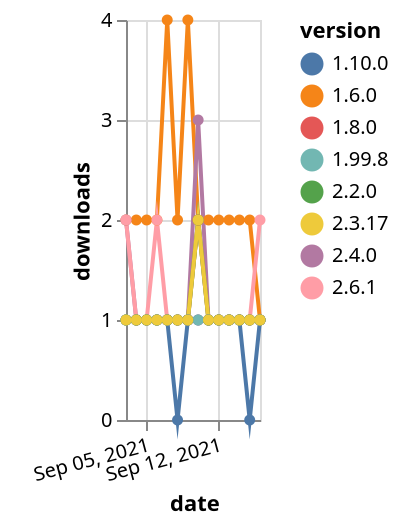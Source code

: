{"$schema": "https://vega.github.io/schema/vega-lite/v5.json", "description": "A simple bar chart with embedded data.", "data": {"values": [{"date": "2021-09-03", "total": 2393, "delta": 2, "version": "1.6.0"}, {"date": "2021-09-04", "total": 2395, "delta": 2, "version": "1.6.0"}, {"date": "2021-09-05", "total": 2397, "delta": 2, "version": "1.6.0"}, {"date": "2021-09-06", "total": 2399, "delta": 2, "version": "1.6.0"}, {"date": "2021-09-07", "total": 2403, "delta": 4, "version": "1.6.0"}, {"date": "2021-09-08", "total": 2405, "delta": 2, "version": "1.6.0"}, {"date": "2021-09-09", "total": 2409, "delta": 4, "version": "1.6.0"}, {"date": "2021-09-10", "total": 2411, "delta": 2, "version": "1.6.0"}, {"date": "2021-09-11", "total": 2413, "delta": 2, "version": "1.6.0"}, {"date": "2021-09-12", "total": 2415, "delta": 2, "version": "1.6.0"}, {"date": "2021-09-13", "total": 2417, "delta": 2, "version": "1.6.0"}, {"date": "2021-09-14", "total": 2419, "delta": 2, "version": "1.6.0"}, {"date": "2021-09-15", "total": 2421, "delta": 2, "version": "1.6.0"}, {"date": "2021-09-16", "total": 2422, "delta": 1, "version": "1.6.0"}, {"date": "2021-09-03", "total": 168, "delta": 2, "version": "2.4.0"}, {"date": "2021-09-04", "total": 169, "delta": 1, "version": "2.4.0"}, {"date": "2021-09-05", "total": 170, "delta": 1, "version": "2.4.0"}, {"date": "2021-09-06", "total": 171, "delta": 1, "version": "2.4.0"}, {"date": "2021-09-07", "total": 172, "delta": 1, "version": "2.4.0"}, {"date": "2021-09-08", "total": 173, "delta": 1, "version": "2.4.0"}, {"date": "2021-09-09", "total": 174, "delta": 1, "version": "2.4.0"}, {"date": "2021-09-10", "total": 177, "delta": 3, "version": "2.4.0"}, {"date": "2021-09-11", "total": 178, "delta": 1, "version": "2.4.0"}, {"date": "2021-09-12", "total": 179, "delta": 1, "version": "2.4.0"}, {"date": "2021-09-13", "total": 180, "delta": 1, "version": "2.4.0"}, {"date": "2021-09-14", "total": 181, "delta": 1, "version": "2.4.0"}, {"date": "2021-09-15", "total": 182, "delta": 1, "version": "2.4.0"}, {"date": "2021-09-16", "total": 183, "delta": 1, "version": "2.4.0"}, {"date": "2021-09-03", "total": 130, "delta": 2, "version": "2.6.1"}, {"date": "2021-09-04", "total": 131, "delta": 1, "version": "2.6.1"}, {"date": "2021-09-05", "total": 132, "delta": 1, "version": "2.6.1"}, {"date": "2021-09-06", "total": 134, "delta": 2, "version": "2.6.1"}, {"date": "2021-09-07", "total": 135, "delta": 1, "version": "2.6.1"}, {"date": "2021-09-08", "total": 136, "delta": 1, "version": "2.6.1"}, {"date": "2021-09-09", "total": 137, "delta": 1, "version": "2.6.1"}, {"date": "2021-09-10", "total": 138, "delta": 1, "version": "2.6.1"}, {"date": "2021-09-11", "total": 139, "delta": 1, "version": "2.6.1"}, {"date": "2021-09-12", "total": 140, "delta": 1, "version": "2.6.1"}, {"date": "2021-09-13", "total": 141, "delta": 1, "version": "2.6.1"}, {"date": "2021-09-14", "total": 142, "delta": 1, "version": "2.6.1"}, {"date": "2021-09-15", "total": 143, "delta": 1, "version": "2.6.1"}, {"date": "2021-09-16", "total": 145, "delta": 2, "version": "2.6.1"}, {"date": "2021-09-03", "total": 224, "delta": 1, "version": "1.8.0"}, {"date": "2021-09-04", "total": 225, "delta": 1, "version": "1.8.0"}, {"date": "2021-09-05", "total": 226, "delta": 1, "version": "1.8.0"}, {"date": "2021-09-06", "total": 227, "delta": 1, "version": "1.8.0"}, {"date": "2021-09-07", "total": 228, "delta": 1, "version": "1.8.0"}, {"date": "2021-09-08", "total": 229, "delta": 1, "version": "1.8.0"}, {"date": "2021-09-09", "total": 230, "delta": 1, "version": "1.8.0"}, {"date": "2021-09-10", "total": 232, "delta": 2, "version": "1.8.0"}, {"date": "2021-09-11", "total": 233, "delta": 1, "version": "1.8.0"}, {"date": "2021-09-12", "total": 234, "delta": 1, "version": "1.8.0"}, {"date": "2021-09-13", "total": 235, "delta": 1, "version": "1.8.0"}, {"date": "2021-09-14", "total": 236, "delta": 1, "version": "1.8.0"}, {"date": "2021-09-15", "total": 237, "delta": 1, "version": "1.8.0"}, {"date": "2021-09-16", "total": 238, "delta": 1, "version": "1.8.0"}, {"date": "2021-09-03", "total": 191, "delta": 1, "version": "1.10.0"}, {"date": "2021-09-04", "total": 192, "delta": 1, "version": "1.10.0"}, {"date": "2021-09-05", "total": 193, "delta": 1, "version": "1.10.0"}, {"date": "2021-09-06", "total": 194, "delta": 1, "version": "1.10.0"}, {"date": "2021-09-07", "total": 195, "delta": 1, "version": "1.10.0"}, {"date": "2021-09-08", "total": 195, "delta": 0, "version": "1.10.0"}, {"date": "2021-09-09", "total": 196, "delta": 1, "version": "1.10.0"}, {"date": "2021-09-10", "total": 197, "delta": 1, "version": "1.10.0"}, {"date": "2021-09-11", "total": 198, "delta": 1, "version": "1.10.0"}, {"date": "2021-09-12", "total": 199, "delta": 1, "version": "1.10.0"}, {"date": "2021-09-13", "total": 200, "delta": 1, "version": "1.10.0"}, {"date": "2021-09-14", "total": 201, "delta": 1, "version": "1.10.0"}, {"date": "2021-09-15", "total": 201, "delta": 0, "version": "1.10.0"}, {"date": "2021-09-16", "total": 202, "delta": 1, "version": "1.10.0"}, {"date": "2021-09-03", "total": 213, "delta": 1, "version": "1.99.8"}, {"date": "2021-09-04", "total": 214, "delta": 1, "version": "1.99.8"}, {"date": "2021-09-05", "total": 215, "delta": 1, "version": "1.99.8"}, {"date": "2021-09-06", "total": 216, "delta": 1, "version": "1.99.8"}, {"date": "2021-09-07", "total": 217, "delta": 1, "version": "1.99.8"}, {"date": "2021-09-08", "total": 218, "delta": 1, "version": "1.99.8"}, {"date": "2021-09-09", "total": 219, "delta": 1, "version": "1.99.8"}, {"date": "2021-09-10", "total": 220, "delta": 1, "version": "1.99.8"}, {"date": "2021-09-11", "total": 221, "delta": 1, "version": "1.99.8"}, {"date": "2021-09-12", "total": 222, "delta": 1, "version": "1.99.8"}, {"date": "2021-09-13", "total": 223, "delta": 1, "version": "1.99.8"}, {"date": "2021-09-14", "total": 224, "delta": 1, "version": "1.99.8"}, {"date": "2021-09-15", "total": 225, "delta": 1, "version": "1.99.8"}, {"date": "2021-09-16", "total": 226, "delta": 1, "version": "1.99.8"}, {"date": "2021-09-03", "total": 173, "delta": 1, "version": "2.2.0"}, {"date": "2021-09-04", "total": 174, "delta": 1, "version": "2.2.0"}, {"date": "2021-09-05", "total": 175, "delta": 1, "version": "2.2.0"}, {"date": "2021-09-06", "total": 176, "delta": 1, "version": "2.2.0"}, {"date": "2021-09-07", "total": 177, "delta": 1, "version": "2.2.0"}, {"date": "2021-09-08", "total": 178, "delta": 1, "version": "2.2.0"}, {"date": "2021-09-09", "total": 179, "delta": 1, "version": "2.2.0"}, {"date": "2021-09-10", "total": 181, "delta": 2, "version": "2.2.0"}, {"date": "2021-09-11", "total": 182, "delta": 1, "version": "2.2.0"}, {"date": "2021-09-12", "total": 183, "delta": 1, "version": "2.2.0"}, {"date": "2021-09-13", "total": 184, "delta": 1, "version": "2.2.0"}, {"date": "2021-09-14", "total": 185, "delta": 1, "version": "2.2.0"}, {"date": "2021-09-15", "total": 186, "delta": 1, "version": "2.2.0"}, {"date": "2021-09-16", "total": 187, "delta": 1, "version": "2.2.0"}, {"date": "2021-09-03", "total": 171, "delta": 1, "version": "2.3.17"}, {"date": "2021-09-04", "total": 172, "delta": 1, "version": "2.3.17"}, {"date": "2021-09-05", "total": 173, "delta": 1, "version": "2.3.17"}, {"date": "2021-09-06", "total": 174, "delta": 1, "version": "2.3.17"}, {"date": "2021-09-07", "total": 175, "delta": 1, "version": "2.3.17"}, {"date": "2021-09-08", "total": 176, "delta": 1, "version": "2.3.17"}, {"date": "2021-09-09", "total": 177, "delta": 1, "version": "2.3.17"}, {"date": "2021-09-10", "total": 179, "delta": 2, "version": "2.3.17"}, {"date": "2021-09-11", "total": 180, "delta": 1, "version": "2.3.17"}, {"date": "2021-09-12", "total": 181, "delta": 1, "version": "2.3.17"}, {"date": "2021-09-13", "total": 182, "delta": 1, "version": "2.3.17"}, {"date": "2021-09-14", "total": 183, "delta": 1, "version": "2.3.17"}, {"date": "2021-09-15", "total": 184, "delta": 1, "version": "2.3.17"}, {"date": "2021-09-16", "total": 185, "delta": 1, "version": "2.3.17"}]}, "width": "container", "mark": {"type": "line", "point": {"filled": true}}, "encoding": {"x": {"field": "date", "type": "temporal", "timeUnit": "yearmonthdate", "title": "date", "axis": {"labelAngle": -15}}, "y": {"field": "delta", "type": "quantitative", "title": "downloads"}, "color": {"field": "version", "type": "nominal"}, "tooltip": {"field": "delta"}}}